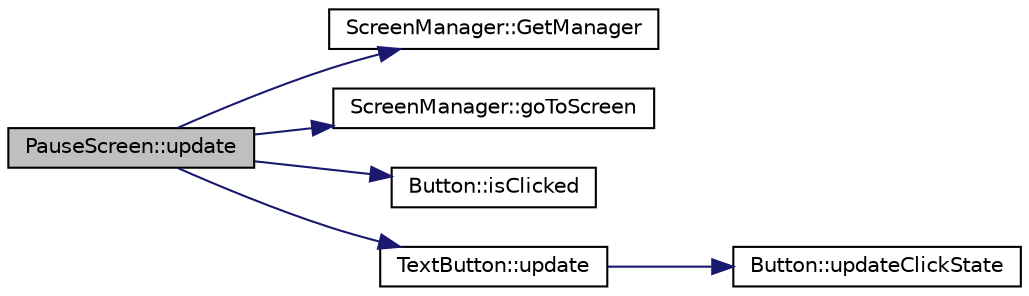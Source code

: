 digraph "PauseScreen::update"
{
 // LATEX_PDF_SIZE
  edge [fontname="Helvetica",fontsize="10",labelfontname="Helvetica",labelfontsize="10"];
  node [fontname="Helvetica",fontsize="10",shape=record];
  rankdir="LR";
  Node1 [label="PauseScreen::update",height=0.2,width=0.4,color="black", fillcolor="grey75", style="filled", fontcolor="black",tooltip=" "];
  Node1 -> Node2 [color="midnightblue",fontsize="10",style="solid",fontname="Helvetica"];
  Node2 [label="ScreenManager::GetManager",height=0.2,width=0.4,color="black", fillcolor="white", style="filled",URL="$class_screen_manager.html#a7ed4e4407bf8d4518fd21cb8b2638f79",tooltip="lazy initialises the ScreenManager and sets the initial screen of the gmae"];
  Node1 -> Node3 [color="midnightblue",fontsize="10",style="solid",fontname="Helvetica"];
  Node3 [label="ScreenManager::goToScreen",height=0.2,width=0.4,color="black", fillcolor="white", style="filled",URL="$class_screen_manager.html#a6c50d7beedf85938140fd2bbfb4efb99",tooltip=" "];
  Node1 -> Node4 [color="midnightblue",fontsize="10",style="solid",fontname="Helvetica"];
  Node4 [label="Button::isClicked",height=0.2,width=0.4,color="black", fillcolor="white", style="filled",URL="$class_button.html#acd766bf2e64e1aa93ad4c8a16b343347",tooltip=" "];
  Node1 -> Node5 [color="midnightblue",fontsize="10",style="solid",fontname="Helvetica"];
  Node5 [label="TextButton::update",height=0.2,width=0.4,color="black", fillcolor="white", style="filled",URL="$class_text_button.html#a401808bb6c1a6e2d0a751121d9cdb218",tooltip="play the approprite sound, changes colour, and changes the clicked state of the button"];
  Node5 -> Node6 [color="midnightblue",fontsize="10",style="solid",fontname="Helvetica"];
  Node6 [label="Button::updateClickState",height=0.2,width=0.4,color="black", fillcolor="white", style="filled",URL="$class_button.html#a6c3f8065e10bd4340846ed0fffb3ca82",tooltip="saves if mouse was pressed over the button"];
}
